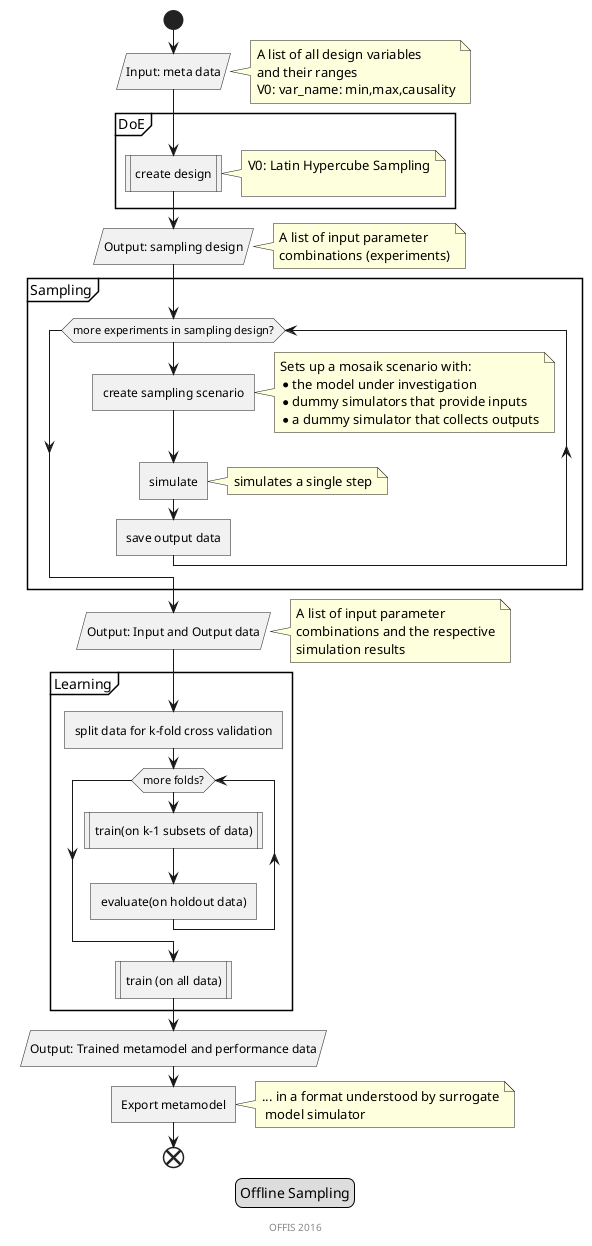 @startuml
    start
    
    :Input: meta data/
    note right 
        A list of all design variables
        and their ranges
        V0: var_name: min,max,causality
    end note 
    
    
    partition DoE {
        :create design|
        note right 
            V0: Latin Hypercube Sampling
                
        end note
    }
    
    :Output: sampling design/
    note right
        A list of input parameter 
        combinations (experiments)
    end note
    
    partition Sampling {
        while(more experiments in sampling design?)
           :create sampling scenario]
           note right
               Sets up a mosaik scenario with:
               * the model under investigation
               * dummy simulators that provide inputs
               * a dummy simulator that collects outputs
           end note
           :simulate]
           note right
               simulates a single step
           end note
           :save output data]
        endwhile
    }
    
    :Output: Input and Output data/
    note right
        A list of input parameter 
        combinations and the respective
        simulation results
    end note
    
    partition Learning {
        :split data for k-fold cross validation]
        while(more folds?) 
            :train(on k-1 subsets of data)|
            :evaluate(on holdout data)]
        endwhile
    
        :train (on all data)|
    }
    
    :Output: Trained metamodel and performance data/
    
    :Export metamodel]
    note right
        ... in a format understood by surrogate
         model simulator
    end note
    
    end
    
    legend
        Offline Sampling
    end legend
    
    footer 
        OFFIS 2016
    end footer
    
    
    @enduml
